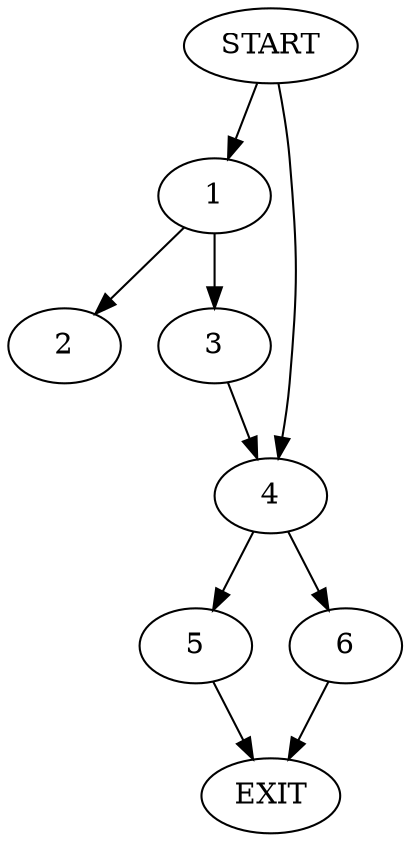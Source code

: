 digraph { 
0 [label="START"];
1;
2;
3;
4;
5;
6;
7[label="EXIT"];
0 -> 1;
0 -> 4;
1 -> 2;
1 -> 3;
3 -> 4;
4 -> 5;
4 -> 6;
5 -> 7;
6 -> 7;
}
